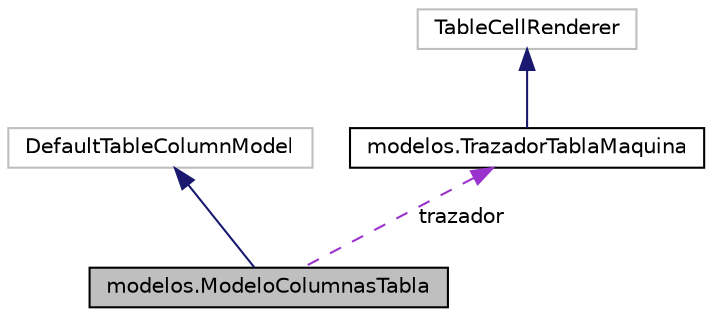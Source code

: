 digraph "modelos.ModeloColumnasTabla"
{
  edge [fontname="Helvetica",fontsize="10",labelfontname="Helvetica",labelfontsize="10"];
  node [fontname="Helvetica",fontsize="10",shape=record];
  Node2 [label="modelos.ModeloColumnasTabla",height=0.2,width=0.4,color="black", fillcolor="grey75", style="filled", fontcolor="black"];
  Node3 -> Node2 [dir="back",color="midnightblue",fontsize="10",style="solid"];
  Node3 [label="DefaultTableColumnModel",height=0.2,width=0.4,color="grey75", fillcolor="white", style="filled"];
  Node4 -> Node2 [dir="back",color="darkorchid3",fontsize="10",style="dashed",label=" trazador" ];
  Node4 [label="modelos.TrazadorTablaMaquina",height=0.2,width=0.4,color="black", fillcolor="white", style="filled",URL="$classmodelos_1_1_trazador_tabla_maquina.html"];
  Node5 -> Node4 [dir="back",color="midnightblue",fontsize="10",style="solid"];
  Node5 [label="TableCellRenderer",height=0.2,width=0.4,color="grey75", fillcolor="white", style="filled"];
}
